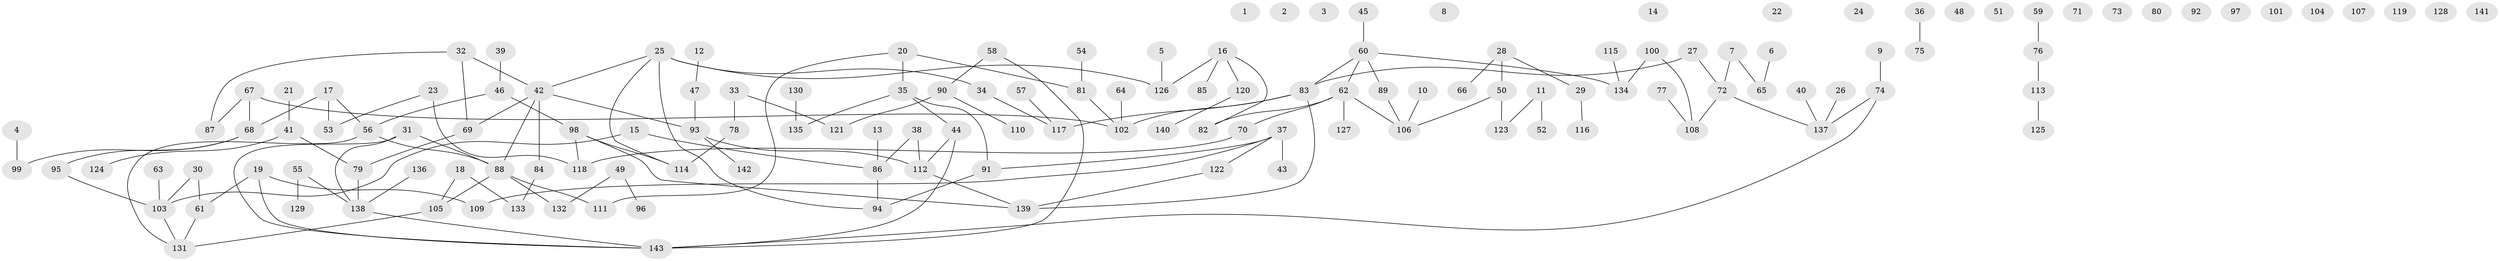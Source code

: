 // coarse degree distribution, {1: 0.16, 4: 0.12, 2: 0.3, 3: 0.26, 5: 0.12, 7: 0.02, 6: 0.02}
// Generated by graph-tools (version 1.1) at 2025/35/03/04/25 23:35:44]
// undirected, 143 vertices, 148 edges
graph export_dot {
  node [color=gray90,style=filled];
  1;
  2;
  3;
  4;
  5;
  6;
  7;
  8;
  9;
  10;
  11;
  12;
  13;
  14;
  15;
  16;
  17;
  18;
  19;
  20;
  21;
  22;
  23;
  24;
  25;
  26;
  27;
  28;
  29;
  30;
  31;
  32;
  33;
  34;
  35;
  36;
  37;
  38;
  39;
  40;
  41;
  42;
  43;
  44;
  45;
  46;
  47;
  48;
  49;
  50;
  51;
  52;
  53;
  54;
  55;
  56;
  57;
  58;
  59;
  60;
  61;
  62;
  63;
  64;
  65;
  66;
  67;
  68;
  69;
  70;
  71;
  72;
  73;
  74;
  75;
  76;
  77;
  78;
  79;
  80;
  81;
  82;
  83;
  84;
  85;
  86;
  87;
  88;
  89;
  90;
  91;
  92;
  93;
  94;
  95;
  96;
  97;
  98;
  99;
  100;
  101;
  102;
  103;
  104;
  105;
  106;
  107;
  108;
  109;
  110;
  111;
  112;
  113;
  114;
  115;
  116;
  117;
  118;
  119;
  120;
  121;
  122;
  123;
  124;
  125;
  126;
  127;
  128;
  129;
  130;
  131;
  132;
  133;
  134;
  135;
  136;
  137;
  138;
  139;
  140;
  141;
  142;
  143;
  4 -- 99;
  5 -- 126;
  6 -- 65;
  7 -- 65;
  7 -- 72;
  9 -- 74;
  10 -- 106;
  11 -- 52;
  11 -- 123;
  12 -- 47;
  13 -- 86;
  15 -- 86;
  15 -- 103;
  16 -- 82;
  16 -- 85;
  16 -- 120;
  16 -- 126;
  17 -- 53;
  17 -- 56;
  17 -- 68;
  18 -- 105;
  18 -- 133;
  19 -- 61;
  19 -- 109;
  19 -- 143;
  20 -- 35;
  20 -- 81;
  20 -- 111;
  21 -- 41;
  23 -- 53;
  23 -- 118;
  25 -- 34;
  25 -- 42;
  25 -- 94;
  25 -- 114;
  25 -- 126;
  26 -- 137;
  27 -- 72;
  27 -- 83;
  28 -- 29;
  28 -- 50;
  28 -- 66;
  29 -- 116;
  30 -- 61;
  30 -- 103;
  31 -- 88;
  31 -- 138;
  31 -- 143;
  32 -- 42;
  32 -- 69;
  32 -- 87;
  33 -- 78;
  33 -- 121;
  34 -- 117;
  35 -- 44;
  35 -- 91;
  35 -- 135;
  36 -- 75;
  37 -- 43;
  37 -- 91;
  37 -- 109;
  37 -- 122;
  38 -- 86;
  38 -- 112;
  39 -- 46;
  40 -- 137;
  41 -- 79;
  41 -- 124;
  42 -- 69;
  42 -- 84;
  42 -- 88;
  42 -- 93;
  44 -- 112;
  44 -- 143;
  45 -- 60;
  46 -- 56;
  46 -- 98;
  47 -- 93;
  49 -- 96;
  49 -- 132;
  50 -- 106;
  50 -- 123;
  54 -- 81;
  55 -- 129;
  55 -- 138;
  56 -- 88;
  56 -- 131;
  57 -- 117;
  58 -- 90;
  58 -- 143;
  59 -- 76;
  60 -- 62;
  60 -- 83;
  60 -- 89;
  60 -- 134;
  61 -- 131;
  62 -- 70;
  62 -- 82;
  62 -- 106;
  62 -- 127;
  63 -- 103;
  64 -- 102;
  67 -- 68;
  67 -- 87;
  67 -- 102;
  68 -- 95;
  68 -- 99;
  69 -- 79;
  70 -- 118;
  72 -- 108;
  72 -- 137;
  74 -- 137;
  74 -- 143;
  76 -- 113;
  77 -- 108;
  78 -- 114;
  79 -- 138;
  81 -- 102;
  83 -- 102;
  83 -- 117;
  83 -- 139;
  84 -- 133;
  86 -- 94;
  88 -- 105;
  88 -- 111;
  88 -- 132;
  89 -- 106;
  90 -- 110;
  90 -- 121;
  91 -- 94;
  93 -- 112;
  93 -- 142;
  95 -- 103;
  98 -- 114;
  98 -- 118;
  98 -- 139;
  100 -- 108;
  100 -- 134;
  103 -- 131;
  105 -- 131;
  112 -- 139;
  113 -- 125;
  115 -- 134;
  120 -- 140;
  122 -- 139;
  130 -- 135;
  136 -- 138;
  138 -- 143;
}
